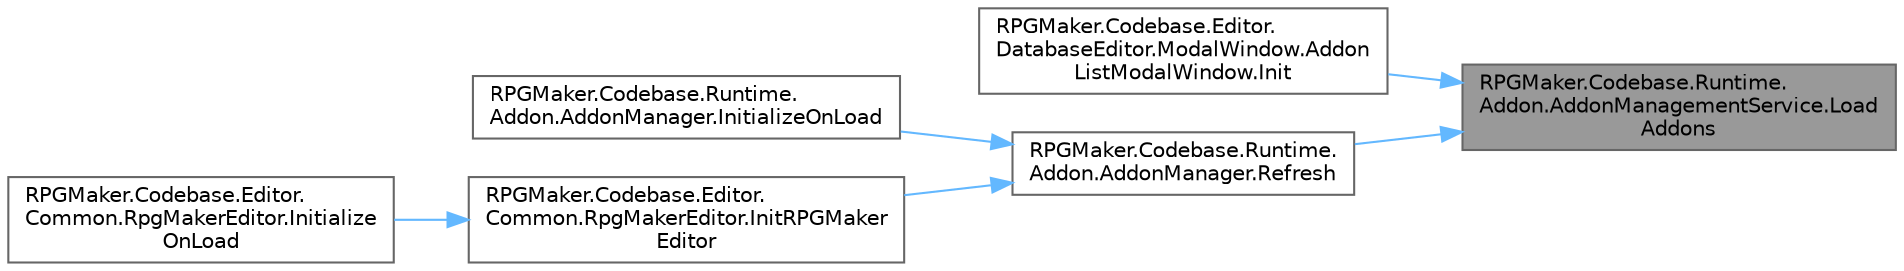 digraph "RPGMaker.Codebase.Runtime.Addon.AddonManagementService.LoadAddons"
{
 // LATEX_PDF_SIZE
  bgcolor="transparent";
  edge [fontname=Helvetica,fontsize=10,labelfontname=Helvetica,labelfontsize=10];
  node [fontname=Helvetica,fontsize=10,shape=box,height=0.2,width=0.4];
  rankdir="RL";
  Node1 [id="Node000001",label="RPGMaker.Codebase.Runtime.\lAddon.AddonManagementService.Load\lAddons",height=0.2,width=0.4,color="gray40", fillcolor="grey60", style="filled", fontcolor="black",tooltip="😁 アドオン・リスト読込"];
  Node1 -> Node2 [id="edge1_Node000001_Node000002",dir="back",color="steelblue1",style="solid",tooltip=" "];
  Node2 [id="Node000002",label="RPGMaker.Codebase.Editor.\lDatabaseEditor.ModalWindow.Addon\lListModalWindow.Init",height=0.2,width=0.4,color="grey40", fillcolor="white", style="filled",URL="$d6/d2c/class_r_p_g_maker_1_1_codebase_1_1_editor_1_1_database_editor_1_1_modal_window_1_1_addon_list_modal_window.html#ae718dbdcd9d03b3f0de4adbd38e2736b",tooltip="😁 初期化"];
  Node1 -> Node3 [id="edge2_Node000001_Node000003",dir="back",color="steelblue1",style="solid",tooltip=" "];
  Node3 [id="Node000003",label="RPGMaker.Codebase.Runtime.\lAddon.AddonManager.Refresh",height=0.2,width=0.4,color="grey40", fillcolor="white", style="filled",URL="$d4/df3/class_r_p_g_maker_1_1_codebase_1_1_runtime_1_1_addon_1_1_addon_manager.html#afae97ba7405636d4468020e80ddf020e",tooltip="😁 Reload and initialize Add-ons."];
  Node3 -> Node4 [id="edge3_Node000003_Node000004",dir="back",color="steelblue1",style="solid",tooltip=" "];
  Node4 [id="Node000004",label="RPGMaker.Codebase.Runtime.\lAddon.AddonManager.InitializeOnLoad",height=0.2,width=0.4,color="grey40", fillcolor="white", style="filled",URL="$d4/df3/class_r_p_g_maker_1_1_codebase_1_1_runtime_1_1_addon_1_1_addon_manager.html#a0b7a6ce4a3bb00076bcd41aef7e28787",tooltip="😁 ロード時初期化"];
  Node3 -> Node5 [id="edge4_Node000003_Node000005",dir="back",color="steelblue1",style="solid",tooltip=" "];
  Node5 [id="Node000005",label="RPGMaker.Codebase.Editor.\lCommon.RpgMakerEditor.InitRPGMaker\lEditor",height=0.2,width=0.4,color="grey40", fillcolor="white", style="filled",URL="$d9/d53/class_r_p_g_maker_1_1_codebase_1_1_editor_1_1_common_1_1_rpg_maker_editor.html#addf49cd1d80f9d52a8ed4aea8adc512d",tooltip="😁 ＲＰＧメーカー・エディター初期化"];
  Node5 -> Node6 [id="edge5_Node000005_Node000006",dir="back",color="steelblue1",style="solid",tooltip=" "];
  Node6 [id="Node000006",label="RPGMaker.Codebase.Editor.\lCommon.RpgMakerEditor.Initialize\lOnLoad",height=0.2,width=0.4,color="grey40", fillcolor="white", style="filled",URL="$d9/d53/class_r_p_g_maker_1_1_codebase_1_1_editor_1_1_common_1_1_rpg_maker_editor.html#ae2daf57e53a85da4278ab9fd65469074",tooltip="😁 Unity立ち上げ時の処理"];
}
